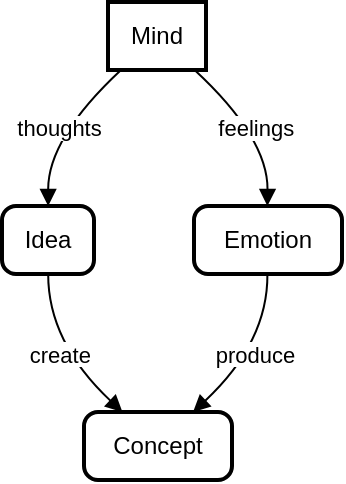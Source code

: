 <mxfile version="21.3.3" type="github">
  <diagram name="第 1 页" id="fSd6i3gUIug1HzkeoWwY">
    <mxGraphModel>
      <root>
        <mxCell id="0" />
        <mxCell id="1" parent="0" />
        <mxCell id="2" value="Mind" style="whiteSpace=wrap;strokeWidth=2;" vertex="1" parent="1">
          <mxGeometry x="61" width="49" height="34" as="geometry" />
        </mxCell>
        <mxCell id="3" value="Idea" style="rounded=1;absoluteArcSize=1;arcSize=14;whiteSpace=wrap;strokeWidth=2;" vertex="1" parent="1">
          <mxGeometry x="8" y="102" width="46" height="34" as="geometry" />
        </mxCell>
        <mxCell id="4" value="Emotion" style="rounded=1;absoluteArcSize=1;arcSize=14;whiteSpace=wrap;strokeWidth=2;" vertex="1" parent="1">
          <mxGeometry x="104" y="102" width="74" height="34" as="geometry" />
        </mxCell>
        <mxCell id="5" value="Concept" style="rounded=1;absoluteArcSize=1;arcSize=14;whiteSpace=wrap;strokeWidth=2;" vertex="1" parent="1">
          <mxGeometry x="49" y="205" width="74" height="34" as="geometry" />
        </mxCell>
        <mxCell id="6" value="thoughts" style="curved=1;startArrow=none;endArrow=block;exitX=0.14;exitY=0.99;entryX=0.502;entryY=0.01;" edge="1" parent="1" source="2" target="3">
          <mxGeometry relative="1" as="geometry">
            <Array as="points">
              <mxPoint x="31" y="68" />
            </Array>
          </mxGeometry>
        </mxCell>
        <mxCell id="7" value="feelings" style="curved=1;startArrow=none;endArrow=block;exitX=0.876;exitY=0.99;entryX=0.496;entryY=0.01;" edge="1" parent="1" source="2" target="4">
          <mxGeometry relative="1" as="geometry">
            <Array as="points">
              <mxPoint x="141" y="68" />
            </Array>
          </mxGeometry>
        </mxCell>
        <mxCell id="8" value="create" style="curved=1;startArrow=none;endArrow=block;exitX=0.502;exitY=1.0;entryX=0.255;entryY=-0.01;" edge="1" parent="1" source="3" target="5">
          <mxGeometry relative="1" as="geometry">
            <Array as="points">
              <mxPoint x="31" y="170" />
            </Array>
          </mxGeometry>
        </mxCell>
        <mxCell id="9" value="produce" style="curved=1;startArrow=none;endArrow=block;exitX=0.496;exitY=1.0;entryX=0.742;entryY=-0.01;" edge="1" parent="1" source="4" target="5">
          <mxGeometry relative="1" as="geometry">
            <Array as="points">
              <mxPoint x="141" y="170" />
            </Array>
          </mxGeometry>
        </mxCell>
      </root>
    </mxGraphModel>
  </diagram>
</mxfile>
